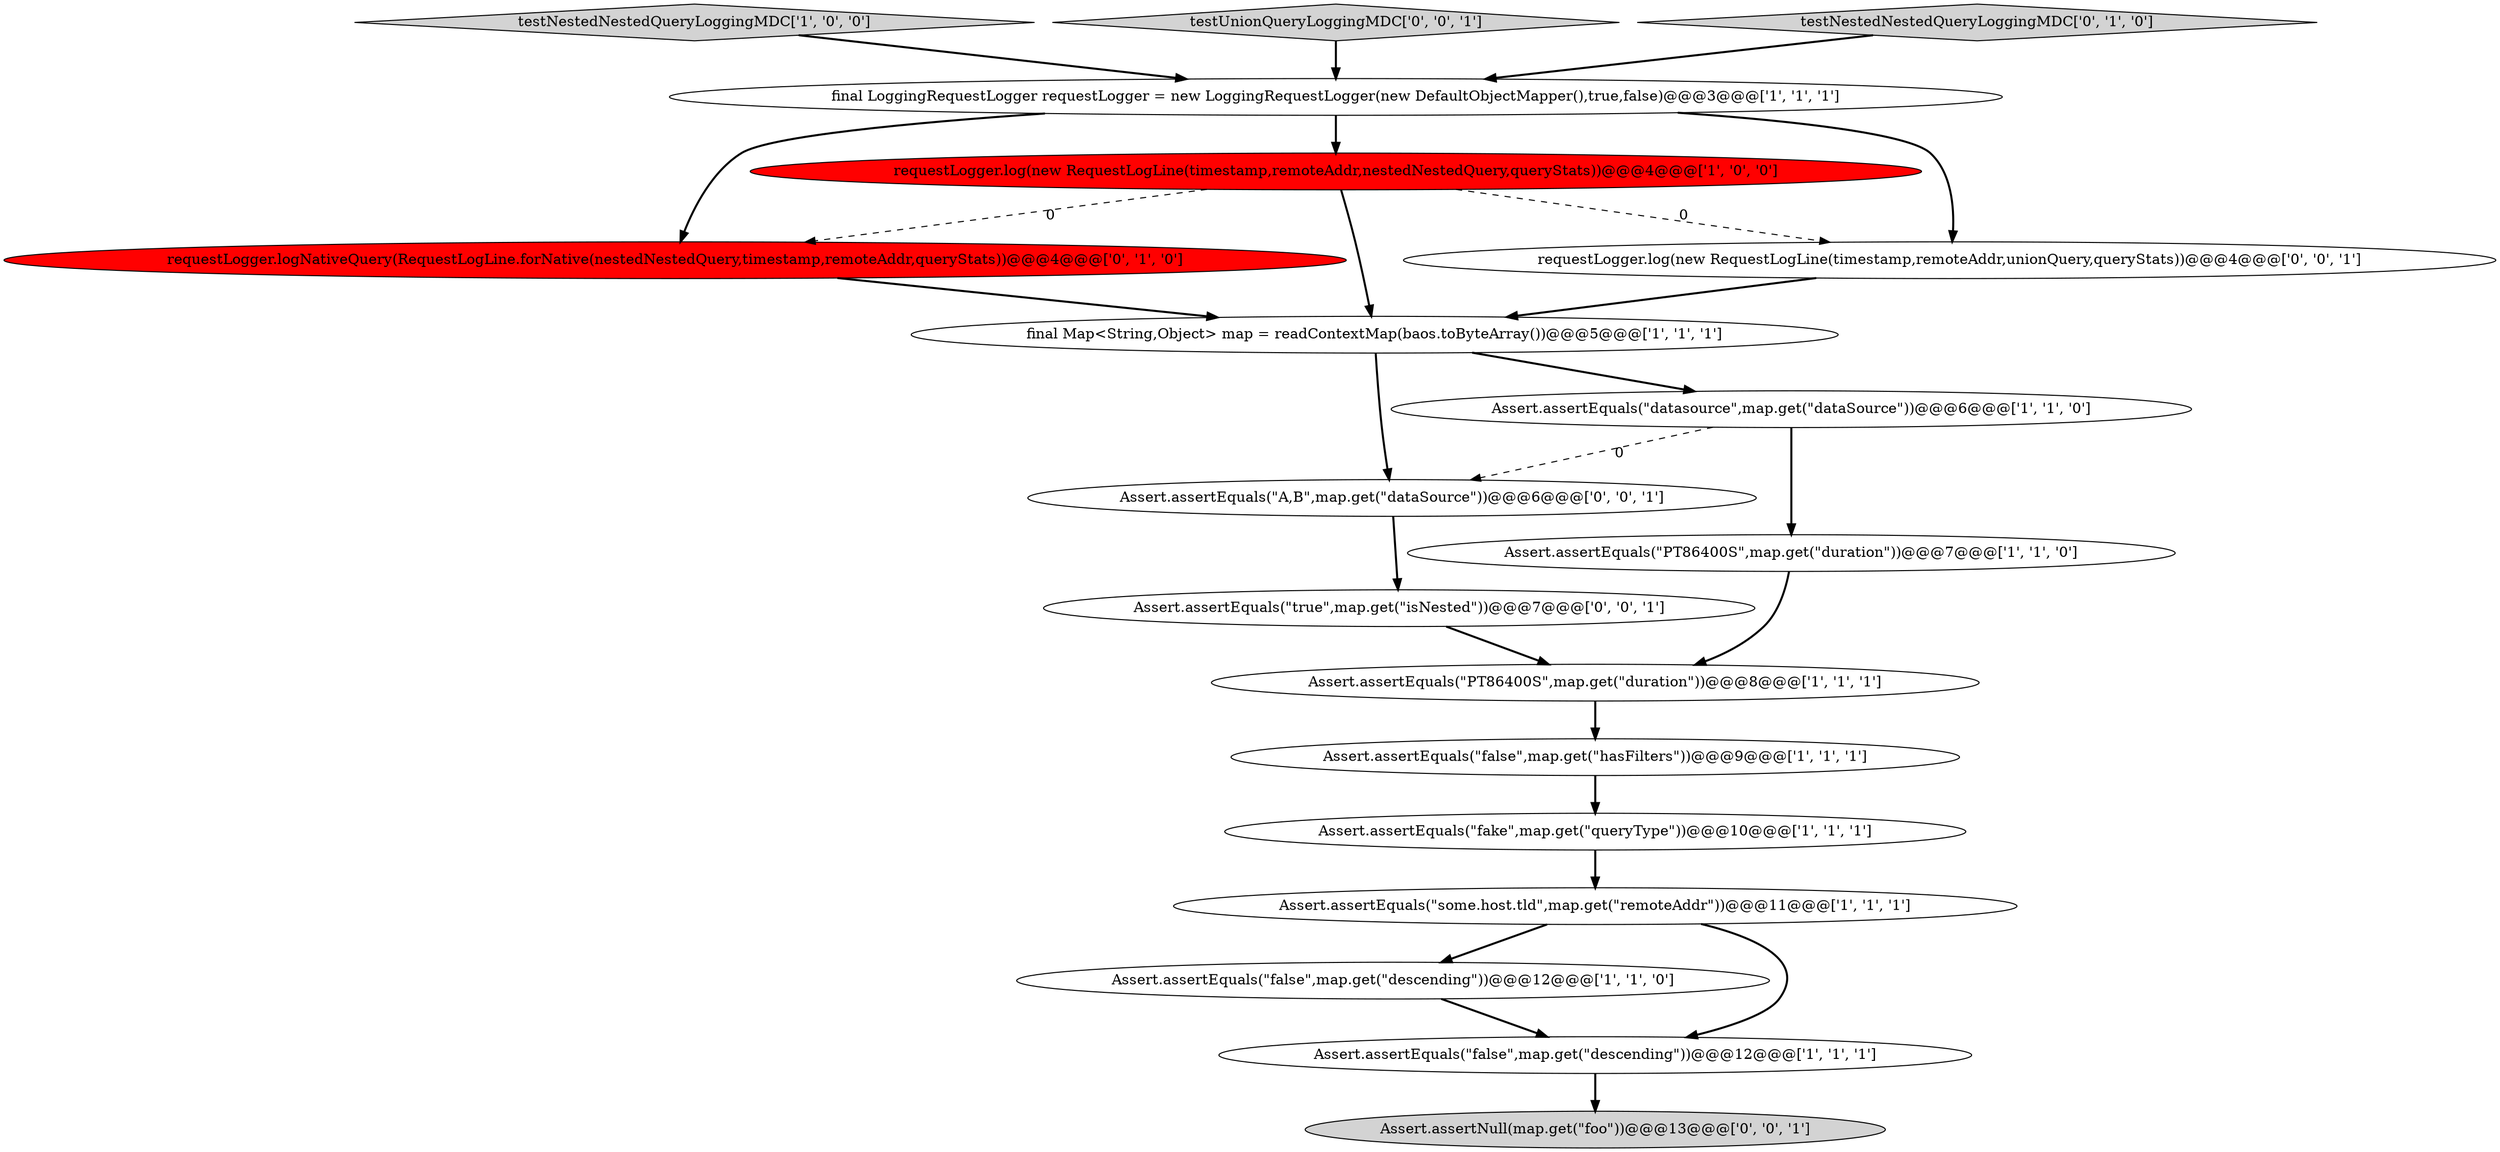 digraph {
3 [style = filled, label = "Assert.assertEquals(\"PT86400S\",map.get(\"duration\"))@@@7@@@['1', '1', '0']", fillcolor = white, shape = ellipse image = "AAA0AAABBB1BBB"];
6 [style = filled, label = "Assert.assertEquals(\"PT86400S\",map.get(\"duration\"))@@@8@@@['1', '1', '1']", fillcolor = white, shape = ellipse image = "AAA0AAABBB1BBB"];
12 [style = filled, label = "requestLogger.logNativeQuery(RequestLogLine.forNative(nestedNestedQuery,timestamp,remoteAddr,queryStats))@@@4@@@['0', '1', '0']", fillcolor = red, shape = ellipse image = "AAA1AAABBB2BBB"];
15 [style = filled, label = "Assert.assertNull(map.get(\"foo\"))@@@13@@@['0', '0', '1']", fillcolor = lightgray, shape = ellipse image = "AAA0AAABBB3BBB"];
11 [style = filled, label = "Assert.assertEquals(\"false\",map.get(\"descending\"))@@@12@@@['1', '1', '0']", fillcolor = white, shape = ellipse image = "AAA0AAABBB1BBB"];
17 [style = filled, label = "Assert.assertEquals(\"A,B\",map.get(\"dataSource\"))@@@6@@@['0', '0', '1']", fillcolor = white, shape = ellipse image = "AAA0AAABBB3BBB"];
9 [style = filled, label = "requestLogger.log(new RequestLogLine(timestamp,remoteAddr,nestedNestedQuery,queryStats))@@@4@@@['1', '0', '0']", fillcolor = red, shape = ellipse image = "AAA1AAABBB1BBB"];
18 [style = filled, label = "requestLogger.log(new RequestLogLine(timestamp,remoteAddr,unionQuery,queryStats))@@@4@@@['0', '0', '1']", fillcolor = white, shape = ellipse image = "AAA0AAABBB3BBB"];
8 [style = filled, label = "Assert.assertEquals(\"some.host.tld\",map.get(\"remoteAddr\"))@@@11@@@['1', '1', '1']", fillcolor = white, shape = ellipse image = "AAA0AAABBB1BBB"];
10 [style = filled, label = "Assert.assertEquals(\"datasource\",map.get(\"dataSource\"))@@@6@@@['1', '1', '0']", fillcolor = white, shape = ellipse image = "AAA0AAABBB1BBB"];
4 [style = filled, label = "Assert.assertEquals(\"false\",map.get(\"hasFilters\"))@@@9@@@['1', '1', '1']", fillcolor = white, shape = ellipse image = "AAA0AAABBB1BBB"];
1 [style = filled, label = "final Map<String,Object> map = readContextMap(baos.toByteArray())@@@5@@@['1', '1', '1']", fillcolor = white, shape = ellipse image = "AAA0AAABBB1BBB"];
0 [style = filled, label = "Assert.assertEquals(\"false\",map.get(\"descending\"))@@@12@@@['1', '1', '1']", fillcolor = white, shape = ellipse image = "AAA0AAABBB1BBB"];
7 [style = filled, label = "testNestedNestedQueryLoggingMDC['1', '0', '0']", fillcolor = lightgray, shape = diamond image = "AAA0AAABBB1BBB"];
16 [style = filled, label = "testUnionQueryLoggingMDC['0', '0', '1']", fillcolor = lightgray, shape = diamond image = "AAA0AAABBB3BBB"];
5 [style = filled, label = "Assert.assertEquals(\"fake\",map.get(\"queryType\"))@@@10@@@['1', '1', '1']", fillcolor = white, shape = ellipse image = "AAA0AAABBB1BBB"];
14 [style = filled, label = "Assert.assertEquals(\"true\",map.get(\"isNested\"))@@@7@@@['0', '0', '1']", fillcolor = white, shape = ellipse image = "AAA0AAABBB3BBB"];
2 [style = filled, label = "final LoggingRequestLogger requestLogger = new LoggingRequestLogger(new DefaultObjectMapper(),true,false)@@@3@@@['1', '1', '1']", fillcolor = white, shape = ellipse image = "AAA0AAABBB1BBB"];
13 [style = filled, label = "testNestedNestedQueryLoggingMDC['0', '1', '0']", fillcolor = lightgray, shape = diamond image = "AAA0AAABBB2BBB"];
5->8 [style = bold, label=""];
9->18 [style = dashed, label="0"];
3->6 [style = bold, label=""];
10->3 [style = bold, label=""];
2->18 [style = bold, label=""];
2->9 [style = bold, label=""];
16->2 [style = bold, label=""];
12->1 [style = bold, label=""];
0->15 [style = bold, label=""];
2->12 [style = bold, label=""];
1->17 [style = bold, label=""];
8->0 [style = bold, label=""];
6->4 [style = bold, label=""];
11->0 [style = bold, label=""];
18->1 [style = bold, label=""];
17->14 [style = bold, label=""];
7->2 [style = bold, label=""];
10->17 [style = dashed, label="0"];
9->12 [style = dashed, label="0"];
9->1 [style = bold, label=""];
1->10 [style = bold, label=""];
8->11 [style = bold, label=""];
4->5 [style = bold, label=""];
14->6 [style = bold, label=""];
13->2 [style = bold, label=""];
}
